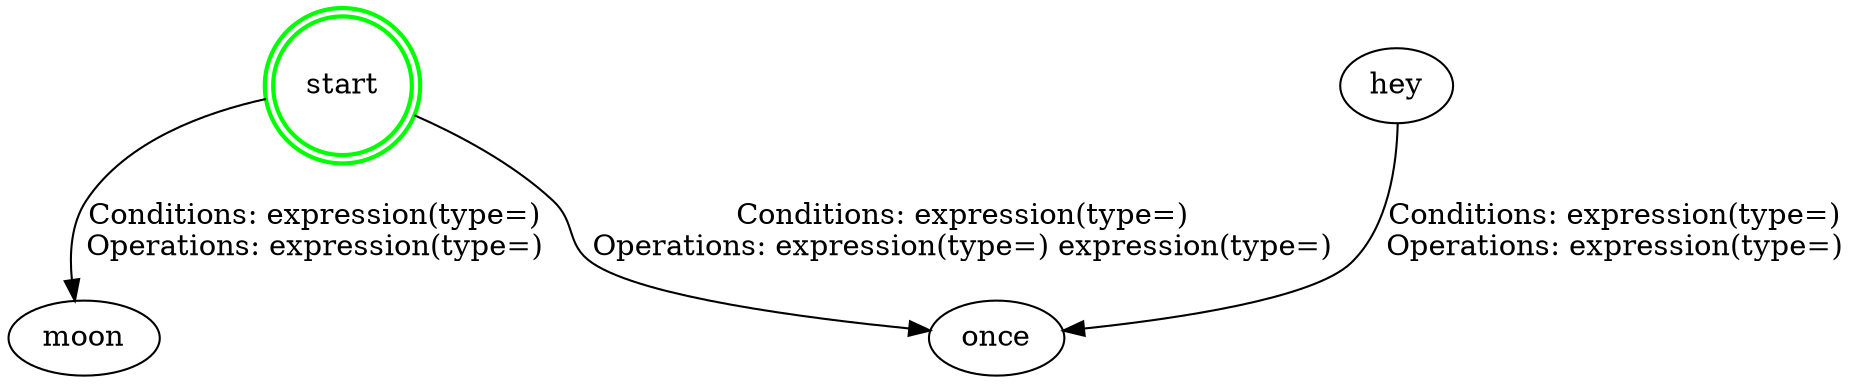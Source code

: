 digraph G {
    "start" [shape=doublecircle, color=green, style=bold];
    "hey" -> "once" [label="Conditions: expression(type=) \nOperations: expression(type=) "];
    "start" -> "once" [label="Conditions: expression(type=) \nOperations: expression(type=) expression(type=) "];
    "start" -> "moon" [label="Conditions: expression(type=) \nOperations: expression(type=) "];
}
